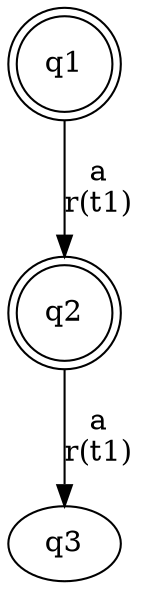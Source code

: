digraph "tests_1/test21/solution1010/solution" {
	q1[label=q1 shape=doublecircle]
	q2[label=q2 shape=doublecircle]
	q3[label=q3]
	q1 -> q2[label="a\nr(t1)\n"]
	q2 -> q3[label="a\nr(t1)\n"]
}
